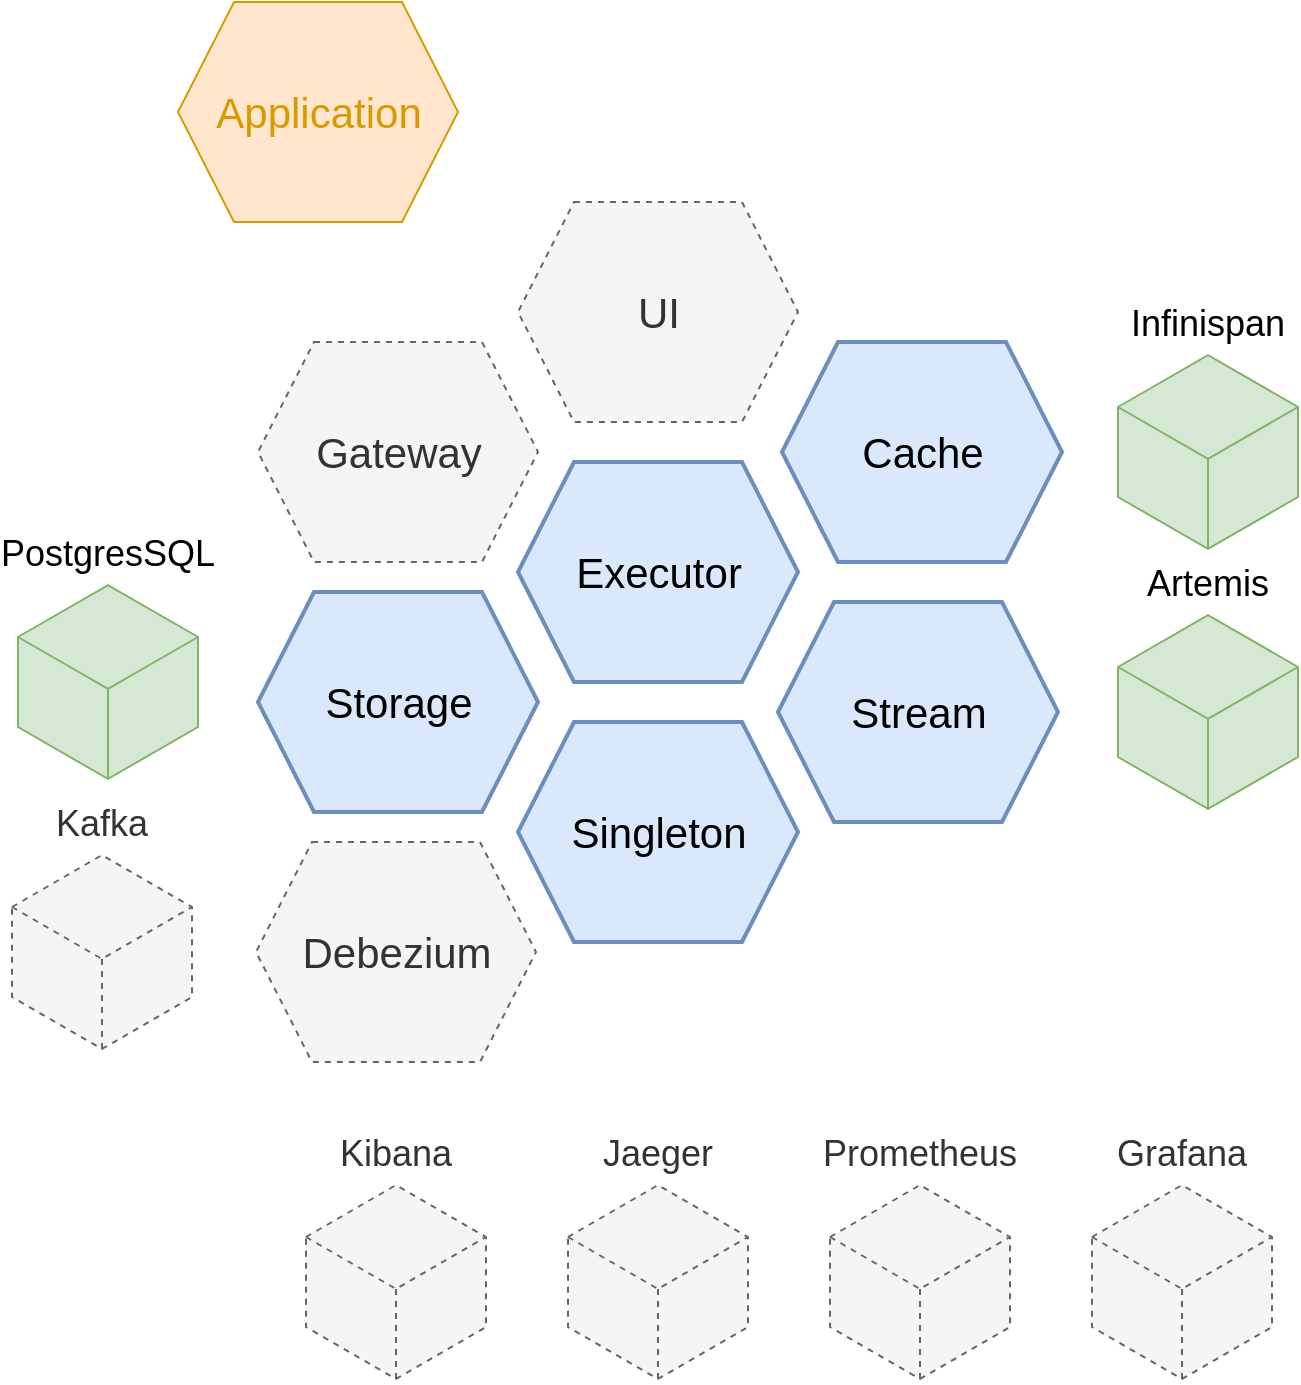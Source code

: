 <mxfile version="11.0.5" type="github"><diagram id="CyI9E9FNn-OCksgtm5Av" name="Page-1"><mxGraphModel dx="1059" dy="734" grid="1" gridSize="10" guides="1" tooltips="1" connect="1" arrows="1" fold="1" page="1" pageScale="1" pageWidth="850" pageHeight="1100" math="0" shadow="0"><root><mxCell id="0"/><mxCell id="1" parent="0"/><mxCell id="tmdcVelncQNpDfJvKmhi-2" value="Executor" style="verticalLabelPosition=middle;verticalAlign=middle;html=1;strokeWidth=2;shape=hexagon;perimeter=hexagonPerimeter2;arcSize=6;size=0.2;labelPosition=center;align=center;fontSize=21;fillColor=#dae8fc;strokeColor=#6c8ebf;" parent="1" vertex="1"><mxGeometry x="330" y="330" width="140" height="110" as="geometry"/></mxCell><mxCell id="tmdcVelncQNpDfJvKmhi-3" value="Singleton" style="verticalLabelPosition=middle;verticalAlign=middle;html=1;strokeWidth=2;shape=hexagon;perimeter=hexagonPerimeter2;arcSize=6;size=0.2;labelPosition=center;align=center;fontSize=21;fillColor=#dae8fc;strokeColor=#6c8ebf;" parent="1" vertex="1"><mxGeometry x="330" y="460" width="140" height="110" as="geometry"/></mxCell><mxCell id="tmdcVelncQNpDfJvKmhi-4" value="Stream" style="verticalLabelPosition=middle;verticalAlign=middle;html=1;strokeWidth=2;shape=hexagon;perimeter=hexagonPerimeter2;arcSize=6;size=0.2;labelPosition=center;align=center;fontSize=21;fillColor=#dae8fc;strokeColor=#6c8ebf;" parent="1" vertex="1"><mxGeometry x="460" y="400" width="140" height="110" as="geometry"/></mxCell><mxCell id="tmdcVelncQNpDfJvKmhi-5" value="Cache" style="verticalLabelPosition=middle;verticalAlign=middle;html=1;strokeWidth=2;shape=hexagon;perimeter=hexagonPerimeter2;arcSize=6;size=0.2;labelPosition=center;align=center;fontSize=21;fillColor=#dae8fc;strokeColor=#6c8ebf;" parent="1" vertex="1"><mxGeometry x="462" y="270" width="140" height="110" as="geometry"/></mxCell><mxCell id="tmdcVelncQNpDfJvKmhi-6" value="Storage" style="verticalLabelPosition=middle;verticalAlign=middle;html=1;strokeWidth=2;shape=hexagon;perimeter=hexagonPerimeter2;arcSize=6;size=0.2;labelPosition=center;align=center;fontSize=21;fillColor=#dae8fc;strokeColor=#6c8ebf;" parent="1" vertex="1"><mxGeometry x="200" y="395" width="140" height="110" as="geometry"/></mxCell><mxCell id="tmdcVelncQNpDfJvKmhi-8" value="Infinispan" style="html=1;whiteSpace=wrap;aspect=fixed;shape=isoCube;backgroundOutline=1;fontSize=18;verticalAlign=bottom;labelPosition=center;verticalLabelPosition=top;align=center;fillColor=#d5e8d4;strokeColor=#82b366;" parent="1" vertex="1"><mxGeometry x="630" y="275" width="90" height="100" as="geometry"/></mxCell><mxCell id="tmdcVelncQNpDfJvKmhi-9" value="Artemis" style="html=1;whiteSpace=wrap;aspect=fixed;shape=isoCube;backgroundOutline=1;fontSize=18;verticalAlign=bottom;labelPosition=center;verticalLabelPosition=top;align=center;fillColor=#d5e8d4;strokeColor=#82b366;" parent="1" vertex="1"><mxGeometry x="630" y="405" width="90" height="100" as="geometry"/></mxCell><mxCell id="tmdcVelncQNpDfJvKmhi-10" value="PostgresSQL" style="html=1;whiteSpace=wrap;aspect=fixed;shape=isoCube;backgroundOutline=1;fontSize=18;verticalAlign=bottom;labelPosition=center;verticalLabelPosition=top;align=center;fillColor=#d5e8d4;strokeColor=#82b366;" parent="1" vertex="1"><mxGeometry x="80" y="390" width="90" height="100" as="geometry"/></mxCell><mxCell id="tmdcVelncQNpDfJvKmhi-11" value="Kafka" style="html=1;whiteSpace=wrap;aspect=fixed;shape=isoCube;backgroundOutline=1;fontSize=18;verticalAlign=bottom;labelPosition=center;verticalLabelPosition=top;align=center;dashed=1;fillColor=#f5f5f5;strokeColor=#666666;fontColor=#333333;" parent="1" vertex="1"><mxGeometry x="77" y="525" width="90" height="100" as="geometry"/></mxCell><mxCell id="tmdcVelncQNpDfJvKmhi-12" value="Debezium" style="verticalLabelPosition=middle;verticalAlign=middle;html=1;strokeWidth=1;shape=hexagon;perimeter=hexagonPerimeter2;arcSize=6;size=0.2;labelPosition=center;align=center;fontSize=21;dashed=1;fillColor=#f5f5f5;strokeColor=#666666;fontColor=#333333;" parent="1" vertex="1"><mxGeometry x="199" y="520" width="140" height="110" as="geometry"/></mxCell><mxCell id="tmdcVelncQNpDfJvKmhi-13" value="Gateway" style="verticalLabelPosition=middle;verticalAlign=middle;html=1;strokeWidth=1;shape=hexagon;perimeter=hexagonPerimeter2;arcSize=6;size=0.2;labelPosition=center;align=center;fontSize=21;dashed=1;fillColor=#f5f5f5;strokeColor=#666666;fontColor=#333333;" parent="1" vertex="1"><mxGeometry x="200" y="270" width="140" height="110" as="geometry"/></mxCell><mxCell id="tmdcVelncQNpDfJvKmhi-14" value="UI" style="verticalLabelPosition=middle;verticalAlign=middle;html=1;strokeWidth=1;shape=hexagon;perimeter=hexagonPerimeter2;arcSize=6;size=0.2;labelPosition=center;align=center;fontSize=21;dashed=1;fillColor=#f5f5f5;strokeColor=#666666;fontColor=#333333;" parent="1" vertex="1"><mxGeometry x="330" y="200" width="140" height="110" as="geometry"/></mxCell><mxCell id="tmdcVelncQNpDfJvKmhi-15" value="Application" style="verticalLabelPosition=middle;verticalAlign=middle;html=1;strokeWidth=1;shape=hexagon;perimeter=hexagonPerimeter2;arcSize=6;size=0.2;labelPosition=center;align=center;fontSize=21;fillColor=#ffe6cc;strokeColor=#d79b00;fontColor=#D79B00;" parent="1" vertex="1"><mxGeometry x="160" y="100" width="140" height="110" as="geometry"/></mxCell><mxCell id="pTYU2_cqEx_STxcjmFnd-2" value="Kibana" style="html=1;whiteSpace=wrap;aspect=fixed;shape=isoCube;backgroundOutline=1;fontSize=18;verticalAlign=bottom;labelPosition=center;verticalLabelPosition=top;align=center;dashed=1;fillColor=#f5f5f5;strokeColor=#666666;fontColor=#333333;" vertex="1" parent="1"><mxGeometry x="224" y="690" width="90" height="100" as="geometry"/></mxCell><mxCell id="pTYU2_cqEx_STxcjmFnd-3" value="Jaeger" style="html=1;whiteSpace=wrap;aspect=fixed;shape=isoCube;backgroundOutline=1;fontSize=18;verticalAlign=bottom;labelPosition=center;verticalLabelPosition=top;align=center;dashed=1;fillColor=#f5f5f5;strokeColor=#666666;fontColor=#333333;" vertex="1" parent="1"><mxGeometry x="355" y="690" width="90" height="100" as="geometry"/></mxCell><mxCell id="pTYU2_cqEx_STxcjmFnd-4" value="Prometheus" style="html=1;whiteSpace=wrap;aspect=fixed;shape=isoCube;backgroundOutline=1;fontSize=18;verticalAlign=bottom;labelPosition=center;verticalLabelPosition=top;align=center;dashed=1;fillColor=#f5f5f5;strokeColor=#666666;fontColor=#333333;" vertex="1" parent="1"><mxGeometry x="486" y="690" width="90" height="100" as="geometry"/></mxCell><mxCell id="pTYU2_cqEx_STxcjmFnd-5" value="Grafana" style="html=1;whiteSpace=wrap;aspect=fixed;shape=isoCube;backgroundOutline=1;fontSize=18;verticalAlign=bottom;labelPosition=center;verticalLabelPosition=top;align=center;dashed=1;fillColor=#f5f5f5;strokeColor=#666666;fontColor=#333333;" vertex="1" parent="1"><mxGeometry x="617" y="690" width="90" height="100" as="geometry"/></mxCell></root></mxGraphModel></diagram></mxfile>